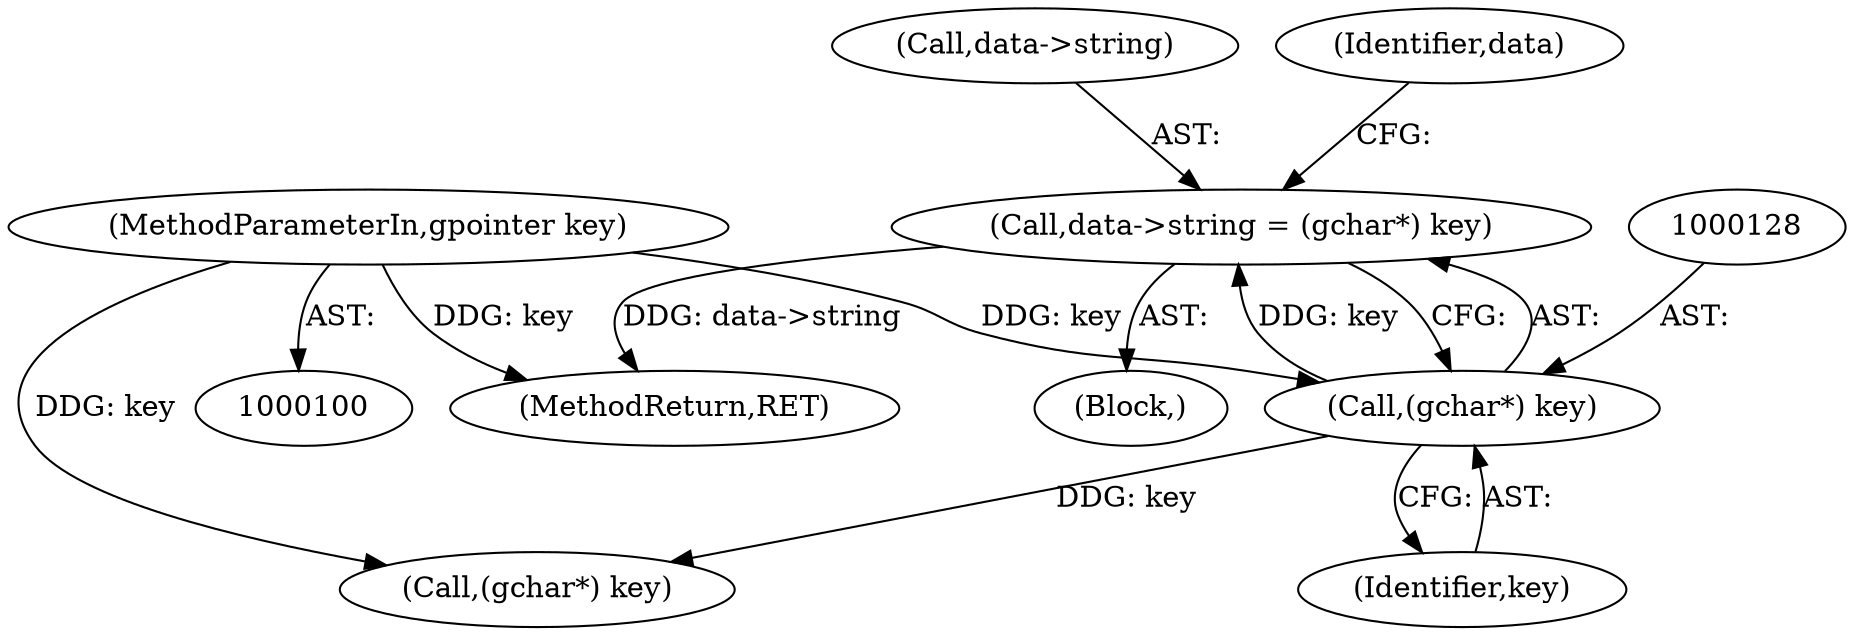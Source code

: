 digraph "1_dbus_9a6bce9b615abca6068348c1606ba8eaf13d9ae0_2@pointer" {
"1000123" [label="(Call,data->string = (gchar*) key)"];
"1000127" [label="(Call,(gchar*) key)"];
"1000101" [label="(MethodParameterIn,gpointer key)"];
"1000146" [label="(Call,(gchar*) key)"];
"1000124" [label="(Call,data->string)"];
"1000129" [label="(Identifier,key)"];
"1000104" [label="(Block,)"];
"1000132" [label="(Identifier,data)"];
"1000152" [label="(MethodReturn,RET)"];
"1000127" [label="(Call,(gchar*) key)"];
"1000101" [label="(MethodParameterIn,gpointer key)"];
"1000123" [label="(Call,data->string = (gchar*) key)"];
"1000123" -> "1000104"  [label="AST: "];
"1000123" -> "1000127"  [label="CFG: "];
"1000124" -> "1000123"  [label="AST: "];
"1000127" -> "1000123"  [label="AST: "];
"1000132" -> "1000123"  [label="CFG: "];
"1000123" -> "1000152"  [label="DDG: data->string"];
"1000127" -> "1000123"  [label="DDG: key"];
"1000127" -> "1000129"  [label="CFG: "];
"1000128" -> "1000127"  [label="AST: "];
"1000129" -> "1000127"  [label="AST: "];
"1000101" -> "1000127"  [label="DDG: key"];
"1000127" -> "1000146"  [label="DDG: key"];
"1000101" -> "1000100"  [label="AST: "];
"1000101" -> "1000152"  [label="DDG: key"];
"1000101" -> "1000146"  [label="DDG: key"];
}
